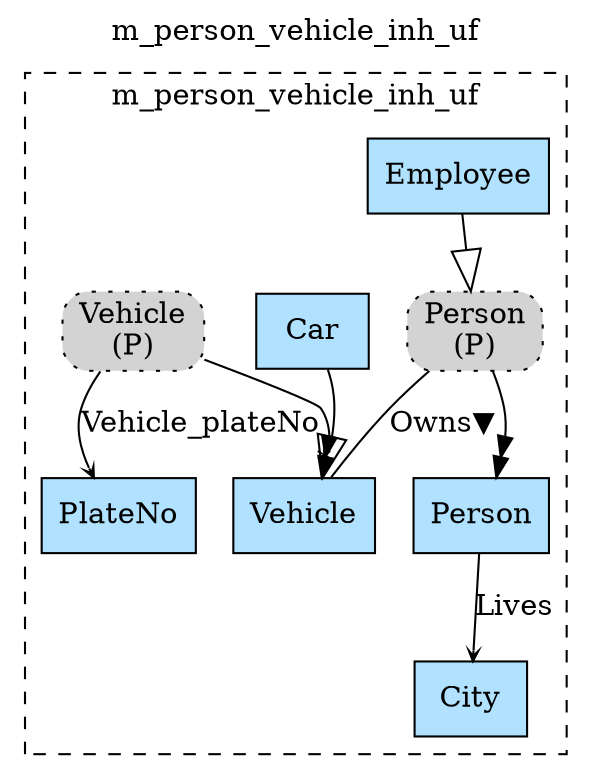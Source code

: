 digraph {graph[label=m_person_vehicle_inh_uf,labelloc=tl,labelfontsize=12];
subgraph cluster_m_person_vehicle_inh_uf{style=dashed;label=m_person_vehicle_inh_uf;
"PPerson"[shape=box,fillcolor=lightgray,style ="rounded,filled,dotted",label=<Person<br/>(P)>];
"Employee"[shape=record,fillcolor=lightskyblue1,style = filled,label="Employee"];
"Car"[shape=record,fillcolor=lightskyblue1,style = filled,label="Car"];
"Vehicle"[shape=record,fillcolor=lightskyblue1,style = filled,label="Vehicle"];
"PVehicle"[shape=box,fillcolor=lightgray,style ="rounded,filled,dotted",label=<Vehicle<br/>(P)>];
"PlateNo"[shape=record,fillcolor=lightskyblue1,style = filled,label="PlateNo"];
"City"[shape=record,fillcolor=lightskyblue1,style = filled,label="City"];
"Person"[shape=record,fillcolor=lightskyblue1,style = filled,label="Person"];

"Employee"->"PPerson"[arrowhead=onormal,arrowsize=2.0];
"Car"->"Vehicle"[arrowhead=onormal,arrowsize=2.0];
"PPerson"->"Vehicle"[label="Owns▼",dir=none,taillabel="",headlabel="*"];
"PVehicle"->"PlateNo"[label="Vehicle_plateNo",arrowhead=vee,headlabel="",arrowsize=.5];
"Person"->"City"[label="Lives",arrowhead=vee,headlabel="",arrowsize=.5];

}
"PPerson"->"Person"[arrowhead=normalnormal];
"PVehicle"->"Vehicle"[arrowhead=normalnormal];
}